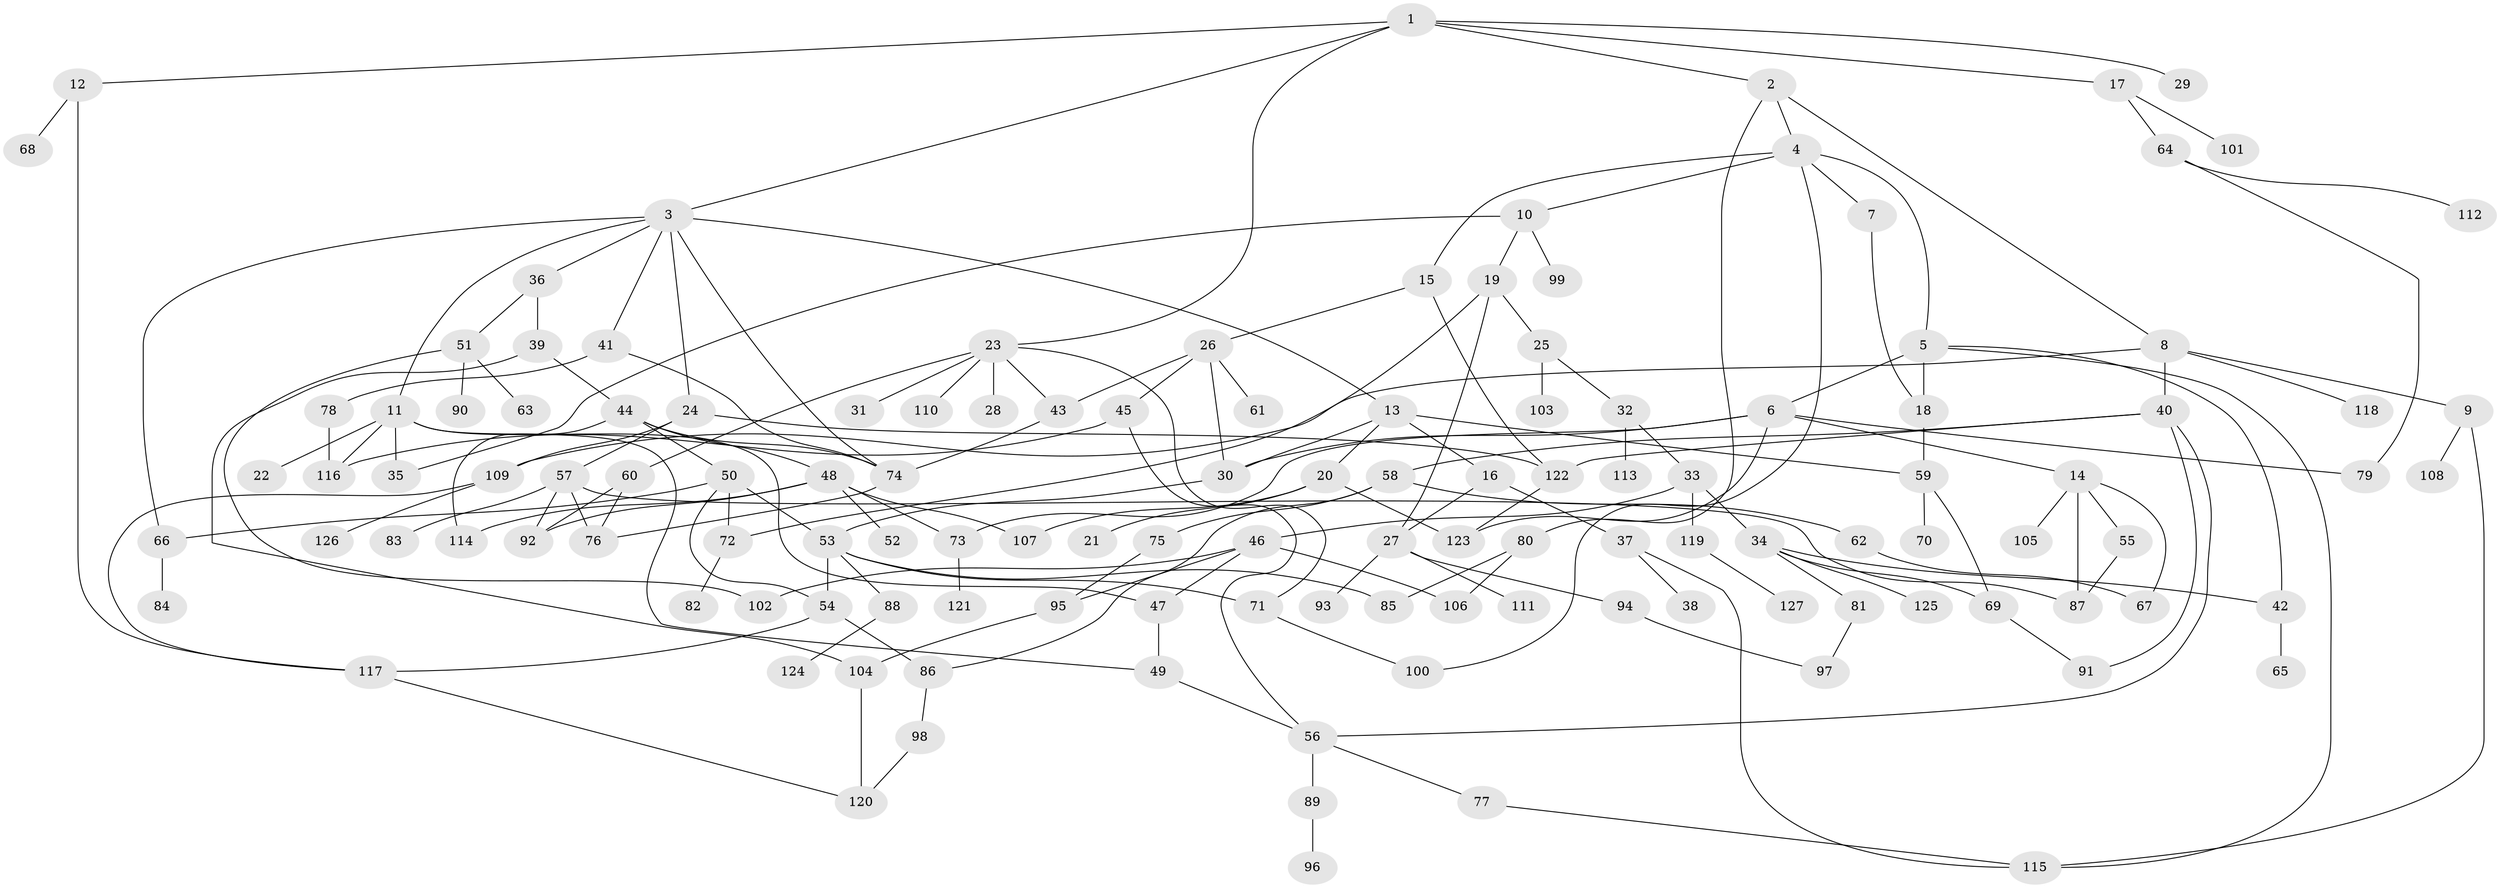 // Generated by graph-tools (version 1.1) at 2025/41/03/09/25 04:41:57]
// undirected, 127 vertices, 181 edges
graph export_dot {
graph [start="1"]
  node [color=gray90,style=filled];
  1;
  2;
  3;
  4;
  5;
  6;
  7;
  8;
  9;
  10;
  11;
  12;
  13;
  14;
  15;
  16;
  17;
  18;
  19;
  20;
  21;
  22;
  23;
  24;
  25;
  26;
  27;
  28;
  29;
  30;
  31;
  32;
  33;
  34;
  35;
  36;
  37;
  38;
  39;
  40;
  41;
  42;
  43;
  44;
  45;
  46;
  47;
  48;
  49;
  50;
  51;
  52;
  53;
  54;
  55;
  56;
  57;
  58;
  59;
  60;
  61;
  62;
  63;
  64;
  65;
  66;
  67;
  68;
  69;
  70;
  71;
  72;
  73;
  74;
  75;
  76;
  77;
  78;
  79;
  80;
  81;
  82;
  83;
  84;
  85;
  86;
  87;
  88;
  89;
  90;
  91;
  92;
  93;
  94;
  95;
  96;
  97;
  98;
  99;
  100;
  101;
  102;
  103;
  104;
  105;
  106;
  107;
  108;
  109;
  110;
  111;
  112;
  113;
  114;
  115;
  116;
  117;
  118;
  119;
  120;
  121;
  122;
  123;
  124;
  125;
  126;
  127;
  1 -- 2;
  1 -- 3;
  1 -- 12;
  1 -- 17;
  1 -- 23;
  1 -- 29;
  2 -- 4;
  2 -- 8;
  2 -- 80;
  3 -- 11;
  3 -- 13;
  3 -- 24;
  3 -- 36;
  3 -- 41;
  3 -- 66;
  3 -- 74;
  4 -- 5;
  4 -- 7;
  4 -- 10;
  4 -- 15;
  4 -- 100;
  5 -- 6;
  5 -- 18;
  5 -- 115;
  5 -- 42;
  6 -- 14;
  6 -- 30;
  6 -- 79;
  6 -- 73;
  6 -- 123;
  7 -- 18;
  8 -- 9;
  8 -- 40;
  8 -- 109;
  8 -- 118;
  9 -- 108;
  9 -- 115;
  10 -- 19;
  10 -- 99;
  10 -- 35;
  11 -- 22;
  11 -- 35;
  11 -- 47;
  11 -- 49;
  11 -- 116;
  12 -- 68;
  12 -- 117;
  13 -- 16;
  13 -- 20;
  13 -- 59;
  13 -- 30;
  14 -- 55;
  14 -- 105;
  14 -- 67;
  14 -- 87;
  15 -- 26;
  15 -- 122;
  16 -- 37;
  16 -- 27;
  17 -- 64;
  17 -- 101;
  18 -- 59;
  19 -- 25;
  19 -- 27;
  19 -- 72;
  20 -- 21;
  20 -- 107;
  20 -- 123;
  23 -- 28;
  23 -- 31;
  23 -- 43;
  23 -- 60;
  23 -- 110;
  23 -- 71;
  24 -- 57;
  24 -- 109;
  24 -- 122;
  25 -- 32;
  25 -- 103;
  26 -- 45;
  26 -- 61;
  26 -- 30;
  26 -- 43;
  27 -- 93;
  27 -- 94;
  27 -- 111;
  30 -- 53;
  32 -- 33;
  32 -- 113;
  33 -- 34;
  33 -- 46;
  33 -- 119;
  34 -- 42;
  34 -- 69;
  34 -- 81;
  34 -- 125;
  36 -- 39;
  36 -- 51;
  37 -- 38;
  37 -- 115;
  39 -- 44;
  39 -- 104;
  40 -- 56;
  40 -- 58;
  40 -- 91;
  40 -- 122;
  41 -- 74;
  41 -- 78;
  42 -- 65;
  43 -- 74;
  44 -- 48;
  44 -- 50;
  44 -- 114;
  44 -- 74;
  45 -- 56;
  45 -- 116;
  46 -- 47;
  46 -- 95;
  46 -- 106;
  46 -- 102;
  47 -- 49;
  48 -- 52;
  48 -- 73;
  48 -- 92;
  48 -- 114;
  48 -- 107;
  49 -- 56;
  50 -- 54;
  50 -- 72;
  50 -- 66;
  50 -- 53;
  51 -- 63;
  51 -- 90;
  51 -- 102;
  53 -- 71;
  53 -- 88;
  53 -- 85;
  53 -- 54;
  54 -- 86;
  54 -- 117;
  55 -- 87;
  56 -- 77;
  56 -- 89;
  57 -- 76;
  57 -- 83;
  57 -- 87;
  57 -- 92;
  58 -- 62;
  58 -- 75;
  58 -- 86;
  59 -- 70;
  59 -- 69;
  60 -- 92;
  60 -- 76;
  62 -- 67;
  64 -- 112;
  64 -- 79;
  66 -- 84;
  69 -- 91;
  71 -- 100;
  72 -- 82;
  73 -- 121;
  74 -- 76;
  75 -- 95;
  77 -- 115;
  78 -- 116;
  80 -- 85;
  80 -- 106;
  81 -- 97;
  86 -- 98;
  88 -- 124;
  89 -- 96;
  94 -- 97;
  95 -- 104;
  98 -- 120;
  104 -- 120;
  109 -- 126;
  109 -- 117;
  117 -- 120;
  119 -- 127;
  122 -- 123;
}
